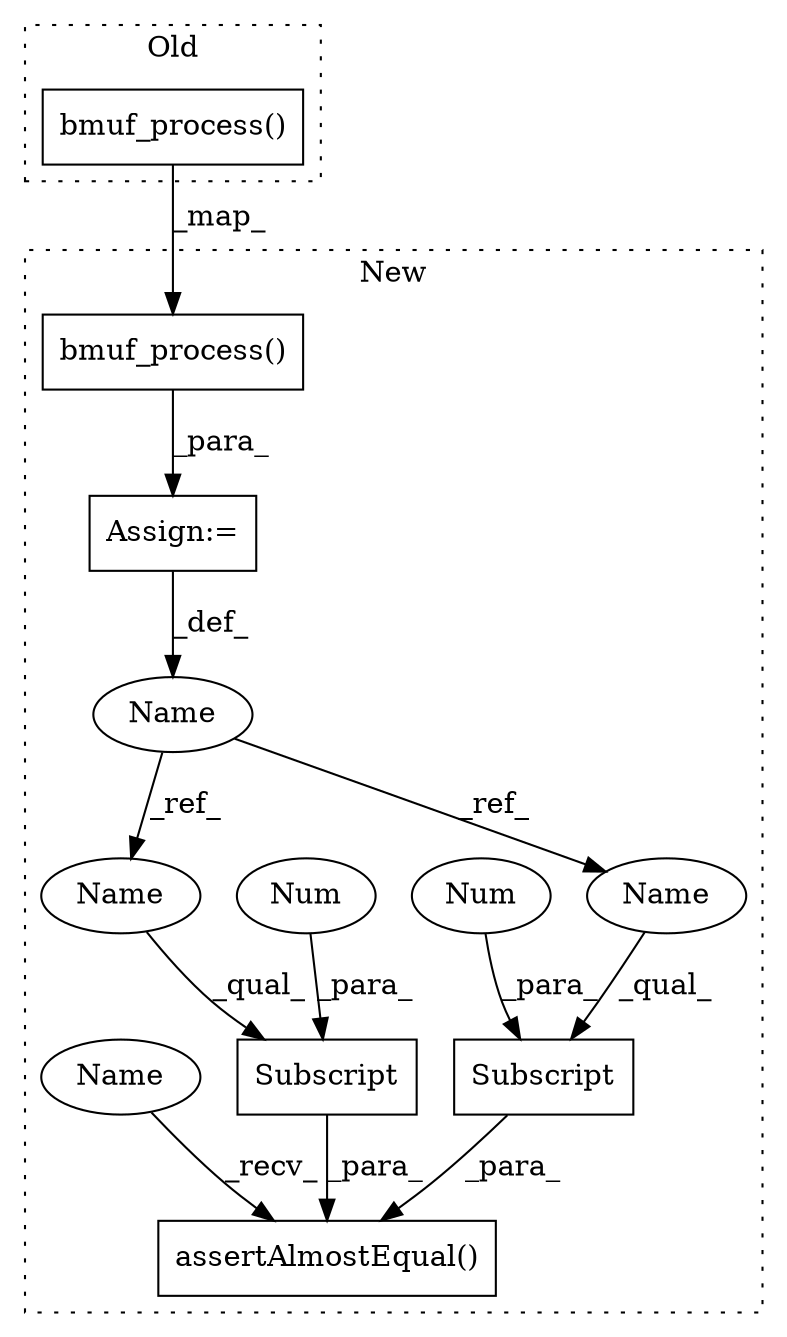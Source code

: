 digraph G {
subgraph cluster0 {
1 [label="bmuf_process()" a="75" s="4063,4097" l="18,1" shape="box"];
label = "Old";
style="dotted";
}
subgraph cluster1 {
2 [label="bmuf_process()" a="75" s="4182,4216" l="18,1" shape="box"];
3 [label="assertAlmostEqual()" a="75" s="4312,4357" l="23,1" shape="box"];
4 [label="Subscript" a="63" s="4347,0" l="10,0" shape="box"];
5 [label="Name" a="87" s="4172" l="7" shape="ellipse"];
6 [label="Subscript" a="63" s="4335,0" l="10,0" shape="box"];
7 [label="Num" a="76" s="4355" l="1" shape="ellipse"];
8 [label="Num" a="76" s="4343" l="1" shape="ellipse"];
9 [label="Assign:=" a="68" s="4179" l="3" shape="box"];
10 [label="Name" a="87" s="4312" l="4" shape="ellipse"];
11 [label="Name" a="87" s="4335" l="7" shape="ellipse"];
12 [label="Name" a="87" s="4347" l="7" shape="ellipse"];
label = "New";
style="dotted";
}
1 -> 2 [label="_map_"];
2 -> 9 [label="_para_"];
4 -> 3 [label="_para_"];
5 -> 12 [label="_ref_"];
5 -> 11 [label="_ref_"];
6 -> 3 [label="_para_"];
7 -> 4 [label="_para_"];
8 -> 6 [label="_para_"];
9 -> 5 [label="_def_"];
10 -> 3 [label="_recv_"];
11 -> 6 [label="_qual_"];
12 -> 4 [label="_qual_"];
}